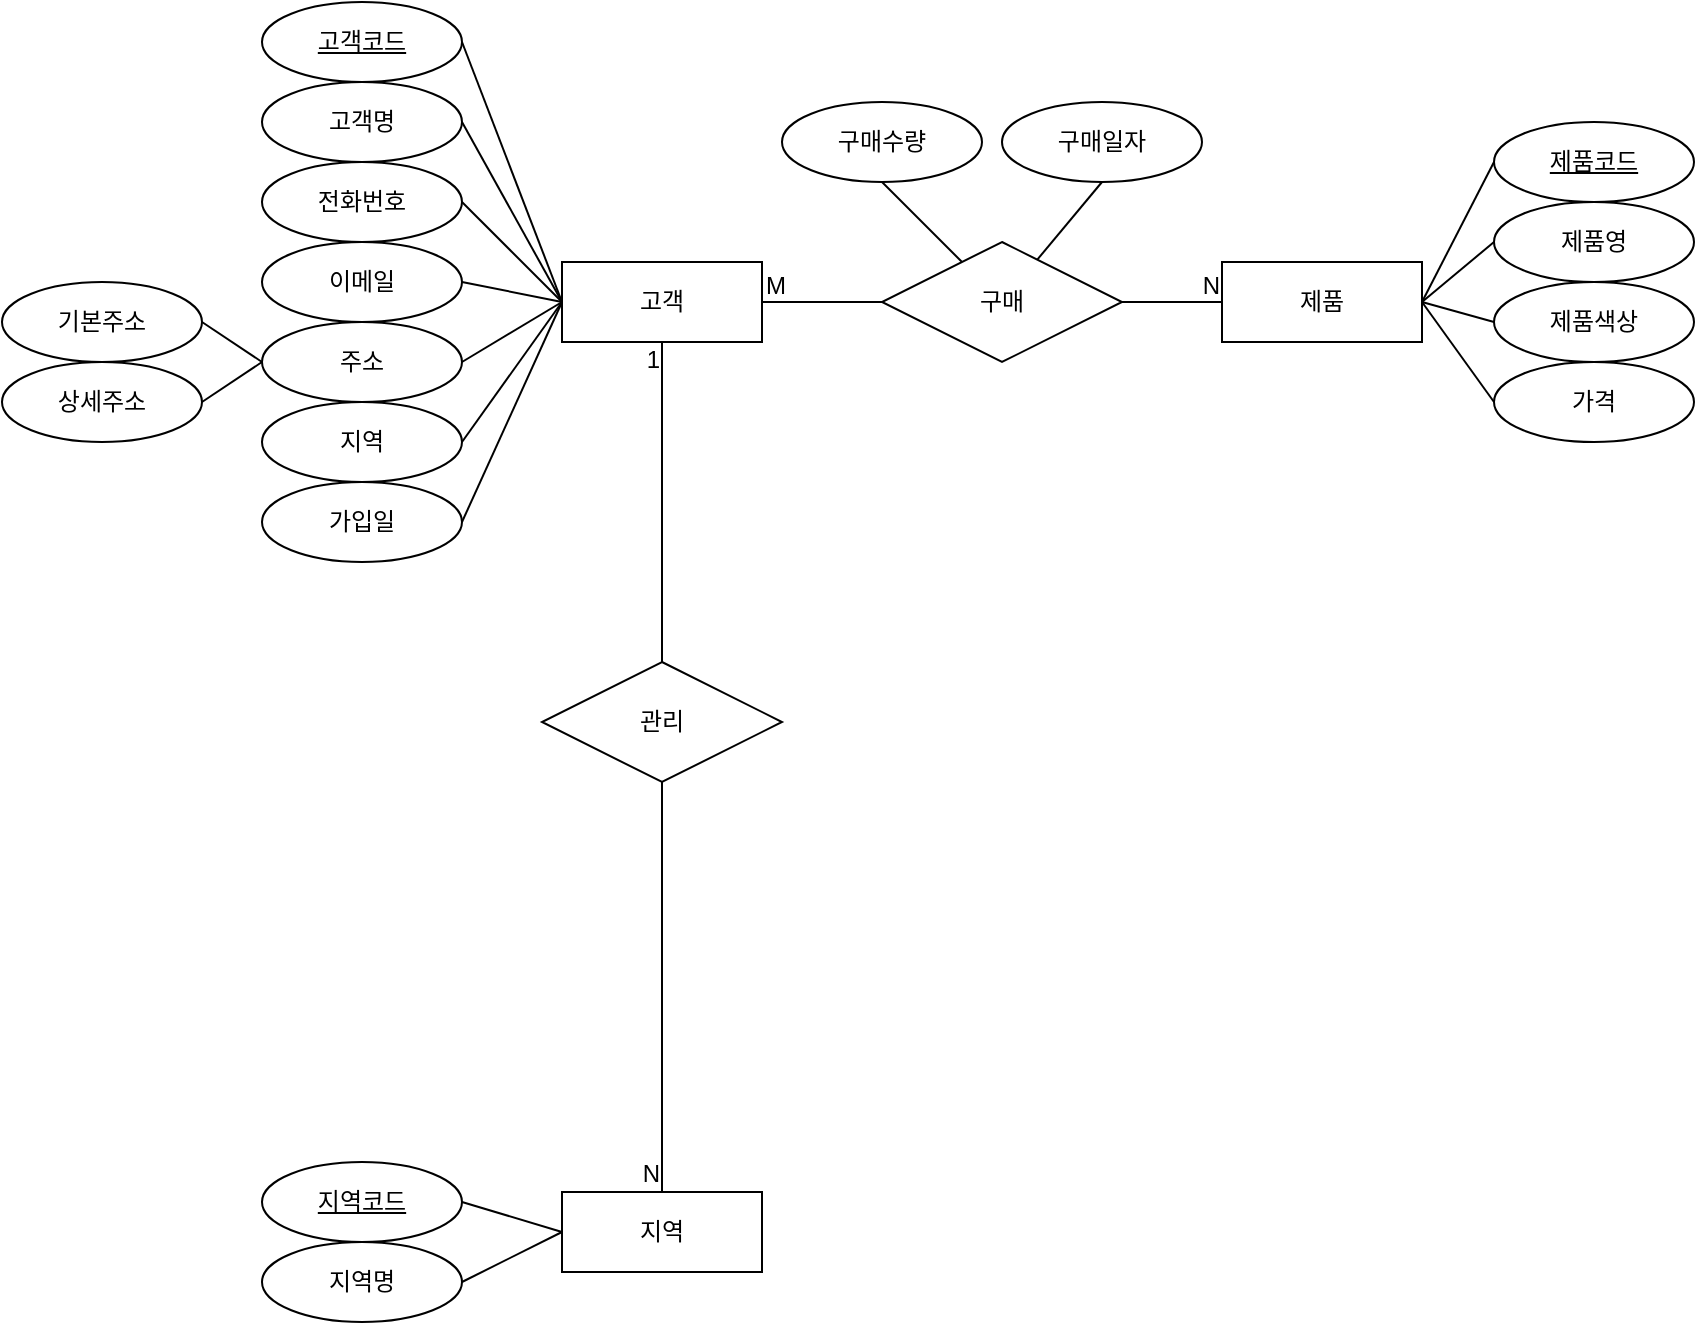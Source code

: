 <mxfile version="23.0.2" type="github" pages="2">
  <diagram name="ERD" id="Zlm_pIqZvl6BFTRAhopZ">
    <mxGraphModel dx="1519" dy="783" grid="1" gridSize="10" guides="1" tooltips="1" connect="1" arrows="1" fold="1" page="1" pageScale="1" pageWidth="827" pageHeight="1169" math="0" shadow="0">
      <root>
        <mxCell id="0" />
        <mxCell id="1" parent="0" />
        <mxCell id="Mg_j7x_3svkrshx6LQ5s-4" value="고객" style="whiteSpace=wrap;html=1;align=center;" vertex="1" parent="1">
          <mxGeometry x="170" y="270" width="100" height="40" as="geometry" />
        </mxCell>
        <mxCell id="Mg_j7x_3svkrshx6LQ5s-5" value="고객코드" style="ellipse;whiteSpace=wrap;html=1;align=center;fontStyle=4;" vertex="1" parent="1">
          <mxGeometry x="20" y="140" width="100" height="40" as="geometry" />
        </mxCell>
        <mxCell id="Mg_j7x_3svkrshx6LQ5s-6" value="이메일" style="ellipse;whiteSpace=wrap;html=1;align=center;" vertex="1" parent="1">
          <mxGeometry x="20" y="260" width="100" height="40" as="geometry" />
        </mxCell>
        <mxCell id="Mg_j7x_3svkrshx6LQ5s-7" value="전화번호" style="ellipse;whiteSpace=wrap;html=1;align=center;" vertex="1" parent="1">
          <mxGeometry x="20" y="220" width="100" height="40" as="geometry" />
        </mxCell>
        <mxCell id="Mg_j7x_3svkrshx6LQ5s-8" value="고객명" style="ellipse;whiteSpace=wrap;html=1;align=center;" vertex="1" parent="1">
          <mxGeometry x="20" y="180" width="100" height="40" as="geometry" />
        </mxCell>
        <mxCell id="Mg_j7x_3svkrshx6LQ5s-11" value="지역" style="ellipse;whiteSpace=wrap;html=1;align=center;" vertex="1" parent="1">
          <mxGeometry x="20" y="340" width="100" height="40" as="geometry" />
        </mxCell>
        <mxCell id="Mg_j7x_3svkrshx6LQ5s-12" value="주소" style="ellipse;whiteSpace=wrap;html=1;align=center;" vertex="1" parent="1">
          <mxGeometry x="20" y="300" width="100" height="40" as="geometry" />
        </mxCell>
        <mxCell id="Mg_j7x_3svkrshx6LQ5s-13" value="가입일" style="ellipse;whiteSpace=wrap;html=1;align=center;" vertex="1" parent="1">
          <mxGeometry x="20" y="380" width="100" height="40" as="geometry" />
        </mxCell>
        <mxCell id="Mg_j7x_3svkrshx6LQ5s-16" value="지역코드" style="ellipse;whiteSpace=wrap;html=1;align=center;fontStyle=4;" vertex="1" parent="1">
          <mxGeometry x="20" y="720" width="100" height="40" as="geometry" />
        </mxCell>
        <mxCell id="Mg_j7x_3svkrshx6LQ5s-18" value="지역명" style="ellipse;whiteSpace=wrap;html=1;align=center;" vertex="1" parent="1">
          <mxGeometry x="20" y="760" width="100" height="40" as="geometry" />
        </mxCell>
        <mxCell id="Mg_j7x_3svkrshx6LQ5s-20" value="제품" style="whiteSpace=wrap;html=1;align=center;" vertex="1" parent="1">
          <mxGeometry x="500" y="270" width="100" height="40" as="geometry" />
        </mxCell>
        <mxCell id="Mg_j7x_3svkrshx6LQ5s-21" value="제품코드" style="ellipse;whiteSpace=wrap;html=1;align=center;fontStyle=4;" vertex="1" parent="1">
          <mxGeometry x="636" y="200" width="100" height="40" as="geometry" />
        </mxCell>
        <mxCell id="Mg_j7x_3svkrshx6LQ5s-23" value="제품영" style="ellipse;whiteSpace=wrap;html=1;align=center;" vertex="1" parent="1">
          <mxGeometry x="636" y="240" width="100" height="40" as="geometry" />
        </mxCell>
        <mxCell id="Mg_j7x_3svkrshx6LQ5s-24" value="제품색상" style="ellipse;whiteSpace=wrap;html=1;align=center;" vertex="1" parent="1">
          <mxGeometry x="636" y="280" width="100" height="40" as="geometry" />
        </mxCell>
        <mxCell id="Mg_j7x_3svkrshx6LQ5s-25" value="가격" style="ellipse;whiteSpace=wrap;html=1;align=center;" vertex="1" parent="1">
          <mxGeometry x="636" y="320" width="100" height="40" as="geometry" />
        </mxCell>
        <mxCell id="Mg_j7x_3svkrshx6LQ5s-26" value="지역" style="whiteSpace=wrap;html=1;align=center;" vertex="1" parent="1">
          <mxGeometry x="170" y="735" width="100" height="40" as="geometry" />
        </mxCell>
        <mxCell id="Mg_j7x_3svkrshx6LQ5s-29" value="" style="endArrow=none;html=1;rounded=0;exitX=1;exitY=0.5;exitDx=0;exitDy=0;entryX=0;entryY=0.5;entryDx=0;entryDy=0;" edge="1" parent="1" source="Mg_j7x_3svkrshx6LQ5s-4" target="Mg_j7x_3svkrshx6LQ5s-20">
          <mxGeometry relative="1" as="geometry">
            <mxPoint x="240" y="400" as="sourcePoint" />
            <mxPoint x="400" y="400" as="targetPoint" />
          </mxGeometry>
        </mxCell>
        <mxCell id="Mg_j7x_3svkrshx6LQ5s-30" value="M" style="resizable=0;html=1;whiteSpace=wrap;align=left;verticalAlign=bottom;" connectable="0" vertex="1" parent="Mg_j7x_3svkrshx6LQ5s-29">
          <mxGeometry x="-1" relative="1" as="geometry" />
        </mxCell>
        <mxCell id="Mg_j7x_3svkrshx6LQ5s-31" value="N" style="resizable=0;html=1;whiteSpace=wrap;align=right;verticalAlign=bottom;" connectable="0" vertex="1" parent="Mg_j7x_3svkrshx6LQ5s-29">
          <mxGeometry x="1" relative="1" as="geometry" />
        </mxCell>
        <mxCell id="Mg_j7x_3svkrshx6LQ5s-28" value="구매" style="shape=rhombus;perimeter=rhombusPerimeter;whiteSpace=wrap;html=1;align=center;" vertex="1" parent="1">
          <mxGeometry x="330" y="260" width="120" height="60" as="geometry" />
        </mxCell>
        <mxCell id="Mg_j7x_3svkrshx6LQ5s-32" value="" style="endArrow=none;html=1;rounded=0;entryX=1;entryY=0.5;entryDx=0;entryDy=0;exitX=0;exitY=0.5;exitDx=0;exitDy=0;" edge="1" parent="1" source="Mg_j7x_3svkrshx6LQ5s-4" target="Mg_j7x_3svkrshx6LQ5s-5">
          <mxGeometry relative="1" as="geometry">
            <mxPoint x="240" y="400" as="sourcePoint" />
            <mxPoint x="400" y="400" as="targetPoint" />
          </mxGeometry>
        </mxCell>
        <mxCell id="Mg_j7x_3svkrshx6LQ5s-33" value="" style="endArrow=none;html=1;rounded=0;entryX=1;entryY=0.5;entryDx=0;entryDy=0;exitX=0;exitY=0.5;exitDx=0;exitDy=0;" edge="1" parent="1" source="Mg_j7x_3svkrshx6LQ5s-4" target="Mg_j7x_3svkrshx6LQ5s-8">
          <mxGeometry relative="1" as="geometry">
            <mxPoint x="180" y="300" as="sourcePoint" />
            <mxPoint x="130" y="170" as="targetPoint" />
          </mxGeometry>
        </mxCell>
        <mxCell id="Mg_j7x_3svkrshx6LQ5s-34" value="" style="endArrow=none;html=1;rounded=0;entryX=1;entryY=0.5;entryDx=0;entryDy=0;exitX=0;exitY=0.5;exitDx=0;exitDy=0;" edge="1" parent="1" source="Mg_j7x_3svkrshx6LQ5s-4" target="Mg_j7x_3svkrshx6LQ5s-7">
          <mxGeometry relative="1" as="geometry">
            <mxPoint x="180" y="300" as="sourcePoint" />
            <mxPoint x="130" y="210" as="targetPoint" />
          </mxGeometry>
        </mxCell>
        <mxCell id="Mg_j7x_3svkrshx6LQ5s-35" value="" style="endArrow=none;html=1;rounded=0;entryX=1;entryY=0.5;entryDx=0;entryDy=0;exitX=0;exitY=0.5;exitDx=0;exitDy=0;" edge="1" parent="1" source="Mg_j7x_3svkrshx6LQ5s-4" target="Mg_j7x_3svkrshx6LQ5s-6">
          <mxGeometry relative="1" as="geometry">
            <mxPoint x="180" y="300" as="sourcePoint" />
            <mxPoint x="130" y="250" as="targetPoint" />
          </mxGeometry>
        </mxCell>
        <mxCell id="Mg_j7x_3svkrshx6LQ5s-36" value="" style="endArrow=none;html=1;rounded=0;entryX=1;entryY=0.5;entryDx=0;entryDy=0;exitX=0;exitY=0.5;exitDx=0;exitDy=0;" edge="1" parent="1" source="Mg_j7x_3svkrshx6LQ5s-4" target="Mg_j7x_3svkrshx6LQ5s-12">
          <mxGeometry relative="1" as="geometry">
            <mxPoint x="180" y="300" as="sourcePoint" />
            <mxPoint x="130" y="290" as="targetPoint" />
          </mxGeometry>
        </mxCell>
        <mxCell id="Mg_j7x_3svkrshx6LQ5s-37" value="" style="endArrow=none;html=1;rounded=0;entryX=1;entryY=0.5;entryDx=0;entryDy=0;exitX=0;exitY=0.5;exitDx=0;exitDy=0;" edge="1" parent="1" source="Mg_j7x_3svkrshx6LQ5s-4" target="Mg_j7x_3svkrshx6LQ5s-11">
          <mxGeometry relative="1" as="geometry">
            <mxPoint x="180" y="300" as="sourcePoint" />
            <mxPoint x="130" y="330" as="targetPoint" />
          </mxGeometry>
        </mxCell>
        <mxCell id="Mg_j7x_3svkrshx6LQ5s-38" value="" style="endArrow=none;html=1;rounded=0;entryX=1;entryY=0.5;entryDx=0;entryDy=0;" edge="1" parent="1" target="Mg_j7x_3svkrshx6LQ5s-13">
          <mxGeometry relative="1" as="geometry">
            <mxPoint x="170" y="290" as="sourcePoint" />
            <mxPoint x="130" y="370" as="targetPoint" />
          </mxGeometry>
        </mxCell>
        <mxCell id="Mg_j7x_3svkrshx6LQ5s-40" value="" style="endArrow=none;html=1;rounded=0;entryX=0;entryY=0.5;entryDx=0;entryDy=0;exitX=1;exitY=0.5;exitDx=0;exitDy=0;" edge="1" parent="1" source="Mg_j7x_3svkrshx6LQ5s-20" target="Mg_j7x_3svkrshx6LQ5s-21">
          <mxGeometry relative="1" as="geometry">
            <mxPoint x="240" y="400" as="sourcePoint" />
            <mxPoint x="400" y="400" as="targetPoint" />
          </mxGeometry>
        </mxCell>
        <mxCell id="Mg_j7x_3svkrshx6LQ5s-41" value="" style="endArrow=none;html=1;rounded=0;entryX=0;entryY=0.5;entryDx=0;entryDy=0;exitX=1;exitY=0.5;exitDx=0;exitDy=0;" edge="1" parent="1" source="Mg_j7x_3svkrshx6LQ5s-20" target="Mg_j7x_3svkrshx6LQ5s-23">
          <mxGeometry relative="1" as="geometry">
            <mxPoint x="610" y="300" as="sourcePoint" />
            <mxPoint x="646" y="230" as="targetPoint" />
          </mxGeometry>
        </mxCell>
        <mxCell id="Mg_j7x_3svkrshx6LQ5s-43" value="" style="endArrow=none;html=1;rounded=0;entryX=0;entryY=0.5;entryDx=0;entryDy=0;exitX=1;exitY=0.5;exitDx=0;exitDy=0;" edge="1" parent="1" source="Mg_j7x_3svkrshx6LQ5s-20" target="Mg_j7x_3svkrshx6LQ5s-24">
          <mxGeometry relative="1" as="geometry">
            <mxPoint x="610" y="300" as="sourcePoint" />
            <mxPoint x="646" y="270" as="targetPoint" />
          </mxGeometry>
        </mxCell>
        <mxCell id="Mg_j7x_3svkrshx6LQ5s-44" value="" style="endArrow=none;html=1;rounded=0;entryX=0;entryY=0.5;entryDx=0;entryDy=0;exitX=1;exitY=0.5;exitDx=0;exitDy=0;" edge="1" parent="1" source="Mg_j7x_3svkrshx6LQ5s-20" target="Mg_j7x_3svkrshx6LQ5s-25">
          <mxGeometry relative="1" as="geometry">
            <mxPoint x="610" y="300" as="sourcePoint" />
            <mxPoint x="646" y="310" as="targetPoint" />
          </mxGeometry>
        </mxCell>
        <mxCell id="Mg_j7x_3svkrshx6LQ5s-45" value="" style="endArrow=none;html=1;rounded=0;entryX=0;entryY=0.5;entryDx=0;entryDy=0;exitX=1;exitY=0.5;exitDx=0;exitDy=0;" edge="1" parent="1" source="Mg_j7x_3svkrshx6LQ5s-16" target="Mg_j7x_3svkrshx6LQ5s-26">
          <mxGeometry relative="1" as="geometry">
            <mxPoint x="140" y="710" as="sourcePoint" />
            <mxPoint x="300" y="710" as="targetPoint" />
          </mxGeometry>
        </mxCell>
        <mxCell id="Mg_j7x_3svkrshx6LQ5s-46" value="" style="endArrow=none;html=1;rounded=0;entryX=0;entryY=0.5;entryDx=0;entryDy=0;exitX=1;exitY=0.5;exitDx=0;exitDy=0;" edge="1" parent="1" source="Mg_j7x_3svkrshx6LQ5s-18" target="Mg_j7x_3svkrshx6LQ5s-26">
          <mxGeometry relative="1" as="geometry">
            <mxPoint x="130" y="750" as="sourcePoint" />
            <mxPoint x="180" y="765" as="targetPoint" />
          </mxGeometry>
        </mxCell>
        <mxCell id="Mg_j7x_3svkrshx6LQ5s-47" value="관리" style="shape=rhombus;perimeter=rhombusPerimeter;whiteSpace=wrap;html=1;align=center;" vertex="1" parent="1">
          <mxGeometry x="160" y="470" width="120" height="60" as="geometry" />
        </mxCell>
        <mxCell id="Mg_j7x_3svkrshx6LQ5s-48" value="" style="endArrow=none;html=1;rounded=0;entryX=0.5;entryY=1;entryDx=0;entryDy=0;exitX=0.5;exitY=0;exitDx=0;exitDy=0;" edge="1" parent="1" source="Mg_j7x_3svkrshx6LQ5s-47" target="Mg_j7x_3svkrshx6LQ5s-4">
          <mxGeometry relative="1" as="geometry">
            <mxPoint x="290" y="520" as="sourcePoint" />
            <mxPoint x="450" y="520" as="targetPoint" />
          </mxGeometry>
        </mxCell>
        <mxCell id="Mg_j7x_3svkrshx6LQ5s-49" value="1" style="resizable=0;html=1;whiteSpace=wrap;align=right;verticalAlign=bottom;" connectable="0" vertex="1" parent="Mg_j7x_3svkrshx6LQ5s-48">
          <mxGeometry x="1" relative="1" as="geometry">
            <mxPoint y="17" as="offset" />
          </mxGeometry>
        </mxCell>
        <mxCell id="Mg_j7x_3svkrshx6LQ5s-50" value="" style="endArrow=none;html=1;rounded=0;entryX=0.5;entryY=0;entryDx=0;entryDy=0;exitX=0.5;exitY=1;exitDx=0;exitDy=0;" edge="1" parent="1" source="Mg_j7x_3svkrshx6LQ5s-47" target="Mg_j7x_3svkrshx6LQ5s-26">
          <mxGeometry relative="1" as="geometry">
            <mxPoint x="290" y="520" as="sourcePoint" />
            <mxPoint x="450" y="520" as="targetPoint" />
          </mxGeometry>
        </mxCell>
        <mxCell id="Mg_j7x_3svkrshx6LQ5s-51" value="N" style="resizable=0;html=1;whiteSpace=wrap;align=right;verticalAlign=bottom;" connectable="0" vertex="1" parent="Mg_j7x_3svkrshx6LQ5s-50">
          <mxGeometry x="1" relative="1" as="geometry">
            <mxPoint y="-1" as="offset" />
          </mxGeometry>
        </mxCell>
        <mxCell id="Mg_j7x_3svkrshx6LQ5s-52" value="기본주소" style="ellipse;whiteSpace=wrap;html=1;align=center;" vertex="1" parent="1">
          <mxGeometry x="-110" y="280" width="100" height="40" as="geometry" />
        </mxCell>
        <mxCell id="Mg_j7x_3svkrshx6LQ5s-53" value="상세주소" style="ellipse;whiteSpace=wrap;html=1;align=center;" vertex="1" parent="1">
          <mxGeometry x="-110" y="320" width="100" height="40" as="geometry" />
        </mxCell>
        <mxCell id="Mg_j7x_3svkrshx6LQ5s-54" value="" style="endArrow=none;html=1;rounded=0;exitX=1;exitY=0.5;exitDx=0;exitDy=0;entryX=0;entryY=0.5;entryDx=0;entryDy=0;" edge="1" parent="1" source="Mg_j7x_3svkrshx6LQ5s-52" target="Mg_j7x_3svkrshx6LQ5s-12">
          <mxGeometry relative="1" as="geometry">
            <mxPoint x="80" y="520" as="sourcePoint" />
            <mxPoint x="240" y="520" as="targetPoint" />
          </mxGeometry>
        </mxCell>
        <mxCell id="Mg_j7x_3svkrshx6LQ5s-55" value="" style="endArrow=none;html=1;rounded=0;exitX=1;exitY=0.5;exitDx=0;exitDy=0;entryX=0;entryY=0.5;entryDx=0;entryDy=0;" edge="1" parent="1" source="Mg_j7x_3svkrshx6LQ5s-53" target="Mg_j7x_3svkrshx6LQ5s-12">
          <mxGeometry relative="1" as="geometry">
            <mxPoint y="310" as="sourcePoint" />
            <mxPoint x="30" y="330" as="targetPoint" />
          </mxGeometry>
        </mxCell>
        <mxCell id="Mg_j7x_3svkrshx6LQ5s-56" value="구매수량" style="ellipse;whiteSpace=wrap;html=1;align=center;" vertex="1" parent="1">
          <mxGeometry x="280" y="190" width="100" height="40" as="geometry" />
        </mxCell>
        <mxCell id="Mg_j7x_3svkrshx6LQ5s-57" value="구매일자" style="ellipse;whiteSpace=wrap;html=1;align=center;" vertex="1" parent="1">
          <mxGeometry x="390" y="190" width="100" height="40" as="geometry" />
        </mxCell>
        <mxCell id="Mg_j7x_3svkrshx6LQ5s-58" value="" style="endArrow=none;html=1;rounded=0;exitX=0.5;exitY=1;exitDx=0;exitDy=0;" edge="1" parent="1" source="Mg_j7x_3svkrshx6LQ5s-56" target="Mg_j7x_3svkrshx6LQ5s-28">
          <mxGeometry relative="1" as="geometry">
            <mxPoint x="430" y="400" as="sourcePoint" />
            <mxPoint x="590" y="400" as="targetPoint" />
          </mxGeometry>
        </mxCell>
        <mxCell id="Mg_j7x_3svkrshx6LQ5s-59" value="" style="endArrow=none;html=1;rounded=0;exitX=0.5;exitY=1;exitDx=0;exitDy=0;" edge="1" parent="1" source="Mg_j7x_3svkrshx6LQ5s-57" target="Mg_j7x_3svkrshx6LQ5s-28">
          <mxGeometry relative="1" as="geometry">
            <mxPoint x="340" y="240" as="sourcePoint" />
            <mxPoint x="380" y="280" as="targetPoint" />
          </mxGeometry>
        </mxCell>
      </root>
    </mxGraphModel>
  </diagram>
  <diagram id="HiWqe8WzhX4v3eVwEzdh" name="페이지-2">
    <mxGraphModel dx="692" dy="783" grid="1" gridSize="10" guides="1" tooltips="1" connect="1" arrows="1" fold="1" page="1" pageScale="1" pageWidth="827" pageHeight="1169" math="0" shadow="0">
      <root>
        <mxCell id="0" />
        <mxCell id="1" parent="0" />
        <mxCell id="rsbQFzLgryAkhzvLG8bK-1" value="고객" style="shape=table;startSize=30;container=1;collapsible=1;childLayout=tableLayout;fixedRows=1;rowLines=0;fontStyle=1;align=center;resizeLast=1;html=1;whiteSpace=wrap;" vertex="1" parent="1">
          <mxGeometry x="80" y="100" width="180" height="210" as="geometry" />
        </mxCell>
        <mxCell id="rsbQFzLgryAkhzvLG8bK-2" value="" style="shape=tableRow;horizontal=0;startSize=0;swimlaneHead=0;swimlaneBody=0;fillColor=none;collapsible=0;dropTarget=0;points=[[0,0.5],[1,0.5]];portConstraint=eastwest;top=0;left=0;right=0;bottom=0;html=1;" vertex="1" parent="rsbQFzLgryAkhzvLG8bK-1">
          <mxGeometry y="30" width="180" height="30" as="geometry" />
        </mxCell>
        <mxCell id="rsbQFzLgryAkhzvLG8bK-3" value="PK" style="shape=partialRectangle;connectable=0;fillColor=none;top=0;left=0;bottom=0;right=0;fontStyle=1;overflow=hidden;html=1;whiteSpace=wrap;" vertex="1" parent="rsbQFzLgryAkhzvLG8bK-2">
          <mxGeometry width="60" height="30" as="geometry">
            <mxRectangle width="60" height="30" as="alternateBounds" />
          </mxGeometry>
        </mxCell>
        <mxCell id="rsbQFzLgryAkhzvLG8bK-4" value="고객코드" style="shape=partialRectangle;connectable=0;fillColor=none;top=0;left=0;bottom=0;right=0;align=left;spacingLeft=6;fontStyle=5;overflow=hidden;html=1;whiteSpace=wrap;" vertex="1" parent="rsbQFzLgryAkhzvLG8bK-2">
          <mxGeometry x="60" width="120" height="30" as="geometry">
            <mxRectangle width="120" height="30" as="alternateBounds" />
          </mxGeometry>
        </mxCell>
        <mxCell id="rsbQFzLgryAkhzvLG8bK-8" value="" style="shape=tableRow;horizontal=0;startSize=0;swimlaneHead=0;swimlaneBody=0;fillColor=none;collapsible=0;dropTarget=0;points=[[0,0.5],[1,0.5]];portConstraint=eastwest;top=0;left=0;right=0;bottom=0;html=1;" vertex="1" parent="rsbQFzLgryAkhzvLG8bK-1">
          <mxGeometry y="60" width="180" height="30" as="geometry" />
        </mxCell>
        <mxCell id="rsbQFzLgryAkhzvLG8bK-9" value="" style="shape=partialRectangle;connectable=0;fillColor=none;top=0;left=0;bottom=0;right=0;editable=1;overflow=hidden;html=1;whiteSpace=wrap;" vertex="1" parent="rsbQFzLgryAkhzvLG8bK-8">
          <mxGeometry width="60" height="30" as="geometry">
            <mxRectangle width="60" height="30" as="alternateBounds" />
          </mxGeometry>
        </mxCell>
        <mxCell id="rsbQFzLgryAkhzvLG8bK-10" value="고객명" style="shape=partialRectangle;connectable=0;fillColor=none;top=0;left=0;bottom=0;right=0;align=left;spacingLeft=6;overflow=hidden;html=1;whiteSpace=wrap;" vertex="1" parent="rsbQFzLgryAkhzvLG8bK-8">
          <mxGeometry x="60" width="120" height="30" as="geometry">
            <mxRectangle width="120" height="30" as="alternateBounds" />
          </mxGeometry>
        </mxCell>
        <mxCell id="rsbQFzLgryAkhzvLG8bK-11" value="" style="shape=tableRow;horizontal=0;startSize=0;swimlaneHead=0;swimlaneBody=0;fillColor=none;collapsible=0;dropTarget=0;points=[[0,0.5],[1,0.5]];portConstraint=eastwest;top=0;left=0;right=0;bottom=0;html=1;" vertex="1" parent="rsbQFzLgryAkhzvLG8bK-1">
          <mxGeometry y="90" width="180" height="30" as="geometry" />
        </mxCell>
        <mxCell id="rsbQFzLgryAkhzvLG8bK-12" value="" style="shape=partialRectangle;connectable=0;fillColor=none;top=0;left=0;bottom=0;right=0;editable=1;overflow=hidden;html=1;whiteSpace=wrap;" vertex="1" parent="rsbQFzLgryAkhzvLG8bK-11">
          <mxGeometry width="60" height="30" as="geometry">
            <mxRectangle width="60" height="30" as="alternateBounds" />
          </mxGeometry>
        </mxCell>
        <mxCell id="rsbQFzLgryAkhzvLG8bK-13" value="전화번호" style="shape=partialRectangle;connectable=0;fillColor=none;top=0;left=0;bottom=0;right=0;align=left;spacingLeft=6;overflow=hidden;html=1;whiteSpace=wrap;" vertex="1" parent="rsbQFzLgryAkhzvLG8bK-11">
          <mxGeometry x="60" width="120" height="30" as="geometry">
            <mxRectangle width="120" height="30" as="alternateBounds" />
          </mxGeometry>
        </mxCell>
        <mxCell id="rsbQFzLgryAkhzvLG8bK-14" value="" style="shape=tableRow;horizontal=0;startSize=0;swimlaneHead=0;swimlaneBody=0;fillColor=none;collapsible=0;dropTarget=0;points=[[0,0.5],[1,0.5]];portConstraint=eastwest;top=0;left=0;right=0;bottom=0;html=1;" vertex="1" parent="rsbQFzLgryAkhzvLG8bK-1">
          <mxGeometry y="120" width="180" height="30" as="geometry" />
        </mxCell>
        <mxCell id="rsbQFzLgryAkhzvLG8bK-15" value="" style="shape=partialRectangle;connectable=0;fillColor=none;top=0;left=0;bottom=0;right=0;editable=1;overflow=hidden;html=1;whiteSpace=wrap;" vertex="1" parent="rsbQFzLgryAkhzvLG8bK-14">
          <mxGeometry width="60" height="30" as="geometry">
            <mxRectangle width="60" height="30" as="alternateBounds" />
          </mxGeometry>
        </mxCell>
        <mxCell id="rsbQFzLgryAkhzvLG8bK-16" value="이메일" style="shape=partialRectangle;connectable=0;fillColor=none;top=0;left=0;bottom=0;right=0;align=left;spacingLeft=6;overflow=hidden;html=1;whiteSpace=wrap;" vertex="1" parent="rsbQFzLgryAkhzvLG8bK-14">
          <mxGeometry x="60" width="120" height="30" as="geometry">
            <mxRectangle width="120" height="30" as="alternateBounds" />
          </mxGeometry>
        </mxCell>
        <mxCell id="rsbQFzLgryAkhzvLG8bK-17" value="" style="shape=tableRow;horizontal=0;startSize=0;swimlaneHead=0;swimlaneBody=0;fillColor=none;collapsible=0;dropTarget=0;points=[[0,0.5],[1,0.5]];portConstraint=eastwest;top=0;left=0;right=0;bottom=0;html=1;" vertex="1" parent="rsbQFzLgryAkhzvLG8bK-1">
          <mxGeometry y="150" width="180" height="30" as="geometry" />
        </mxCell>
        <mxCell id="rsbQFzLgryAkhzvLG8bK-18" value="" style="shape=partialRectangle;connectable=0;fillColor=none;top=0;left=0;bottom=0;right=0;editable=1;overflow=hidden;html=1;whiteSpace=wrap;" vertex="1" parent="rsbQFzLgryAkhzvLG8bK-17">
          <mxGeometry width="60" height="30" as="geometry">
            <mxRectangle width="60" height="30" as="alternateBounds" />
          </mxGeometry>
        </mxCell>
        <mxCell id="rsbQFzLgryAkhzvLG8bK-19" value="주소" style="shape=partialRectangle;connectable=0;fillColor=none;top=0;left=0;bottom=0;right=0;align=left;spacingLeft=6;overflow=hidden;html=1;whiteSpace=wrap;" vertex="1" parent="rsbQFzLgryAkhzvLG8bK-17">
          <mxGeometry x="60" width="120" height="30" as="geometry">
            <mxRectangle width="120" height="30" as="alternateBounds" />
          </mxGeometry>
        </mxCell>
        <mxCell id="rsbQFzLgryAkhzvLG8bK-20" value="" style="shape=tableRow;horizontal=0;startSize=0;swimlaneHead=0;swimlaneBody=0;fillColor=none;collapsible=0;dropTarget=0;points=[[0,0.5],[1,0.5]];portConstraint=eastwest;top=0;left=0;right=0;bottom=0;html=1;" vertex="1" parent="rsbQFzLgryAkhzvLG8bK-1">
          <mxGeometry y="180" width="180" height="30" as="geometry" />
        </mxCell>
        <mxCell id="rsbQFzLgryAkhzvLG8bK-21" value="" style="shape=partialRectangle;connectable=0;fillColor=none;top=0;left=0;bottom=0;right=0;editable=1;overflow=hidden;html=1;whiteSpace=wrap;" vertex="1" parent="rsbQFzLgryAkhzvLG8bK-20">
          <mxGeometry width="60" height="30" as="geometry">
            <mxRectangle width="60" height="30" as="alternateBounds" />
          </mxGeometry>
        </mxCell>
        <mxCell id="rsbQFzLgryAkhzvLG8bK-22" value="지역" style="shape=partialRectangle;connectable=0;fillColor=none;top=0;left=0;bottom=0;right=0;align=left;spacingLeft=6;overflow=hidden;html=1;whiteSpace=wrap;" vertex="1" parent="rsbQFzLgryAkhzvLG8bK-20">
          <mxGeometry x="60" width="120" height="30" as="geometry">
            <mxRectangle width="120" height="30" as="alternateBounds" />
          </mxGeometry>
        </mxCell>
      </root>
    </mxGraphModel>
  </diagram>
</mxfile>
